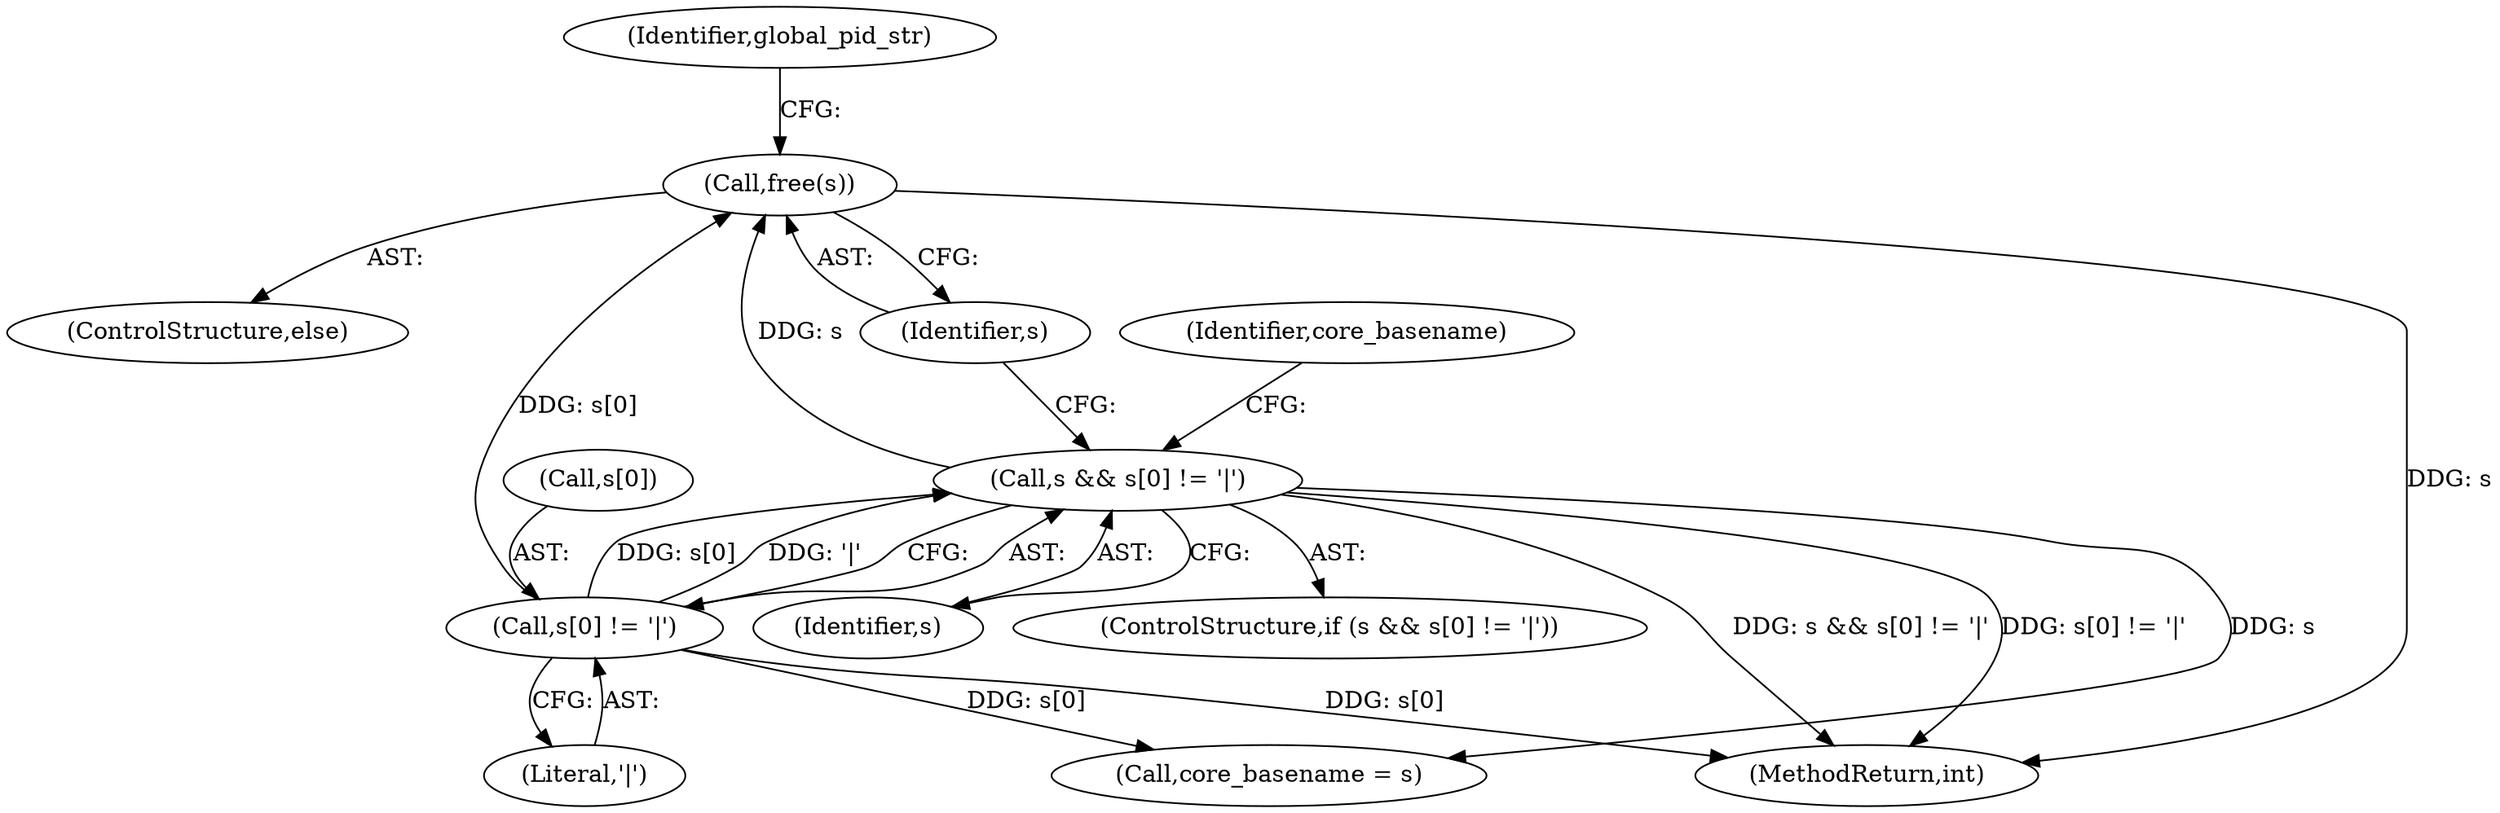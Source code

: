 digraph "0_abrt_3c1b60cfa62d39e5fff5a53a5bc53dae189e740e@API" {
"1000426" [label="(Call,free(s))"];
"1000415" [label="(Call,s && s[0] != '|')"];
"1000417" [label="(Call,s[0] != '|')"];
"1000416" [label="(Identifier,s)"];
"1000425" [label="(ControlStructure,else)"];
"1000414" [label="(ControlStructure,if (s && s[0] != '|'))"];
"1000427" [label="(Identifier,s)"];
"1000423" [label="(Identifier,core_basename)"];
"1000422" [label="(Call,core_basename = s)"];
"1000418" [label="(Call,s[0])"];
"1000426" [label="(Call,free(s))"];
"1000415" [label="(Call,s && s[0] != '|')"];
"1000430" [label="(Identifier,global_pid_str)"];
"1000417" [label="(Call,s[0] != '|')"];
"1000421" [label="(Literal,'|')"];
"1001445" [label="(MethodReturn,int)"];
"1000426" -> "1000425"  [label="AST: "];
"1000426" -> "1000427"  [label="CFG: "];
"1000427" -> "1000426"  [label="AST: "];
"1000430" -> "1000426"  [label="CFG: "];
"1000426" -> "1001445"  [label="DDG: s"];
"1000415" -> "1000426"  [label="DDG: s"];
"1000417" -> "1000426"  [label="DDG: s[0]"];
"1000415" -> "1000414"  [label="AST: "];
"1000415" -> "1000416"  [label="CFG: "];
"1000415" -> "1000417"  [label="CFG: "];
"1000416" -> "1000415"  [label="AST: "];
"1000417" -> "1000415"  [label="AST: "];
"1000423" -> "1000415"  [label="CFG: "];
"1000427" -> "1000415"  [label="CFG: "];
"1000415" -> "1001445"  [label="DDG: s && s[0] != '|'"];
"1000415" -> "1001445"  [label="DDG: s[0] != '|'"];
"1000417" -> "1000415"  [label="DDG: s[0]"];
"1000417" -> "1000415"  [label="DDG: '|'"];
"1000415" -> "1000422"  [label="DDG: s"];
"1000417" -> "1000421"  [label="CFG: "];
"1000418" -> "1000417"  [label="AST: "];
"1000421" -> "1000417"  [label="AST: "];
"1000417" -> "1001445"  [label="DDG: s[0]"];
"1000417" -> "1000422"  [label="DDG: s[0]"];
}
